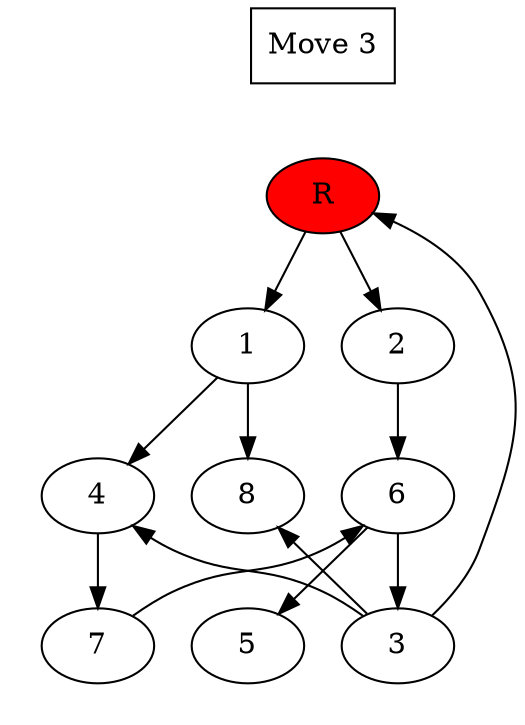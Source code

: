 digraph prb70_move_03 {
	dummy [label="Move 3" shape=box]
	dummy -> 9 [style=invis]
	9 -> 2
	9 -> 1
	subgraph cluster_0 {
		peripheries=0
		9 [label=R fillcolor="#ff0000" style=filled]
	}
	1 -> 8
	1 -> 4
	2 -> 6
	subgraph cluster_1 {
		peripheries=0
		1
		2
	}
	4 -> 7
	6 -> 5
	6 -> 3
	subgraph cluster_2 {
		peripheries=0
		4
		8
		6
	}
	7 -> 6 [constraint=false]
	3 -> 9 [constraint=false]
	3 -> 8 [constraint=false]
	3 -> 4 [constraint=false]
	subgraph cluster_3 {
		peripheries=0
		7
		3
		5
	}
}
